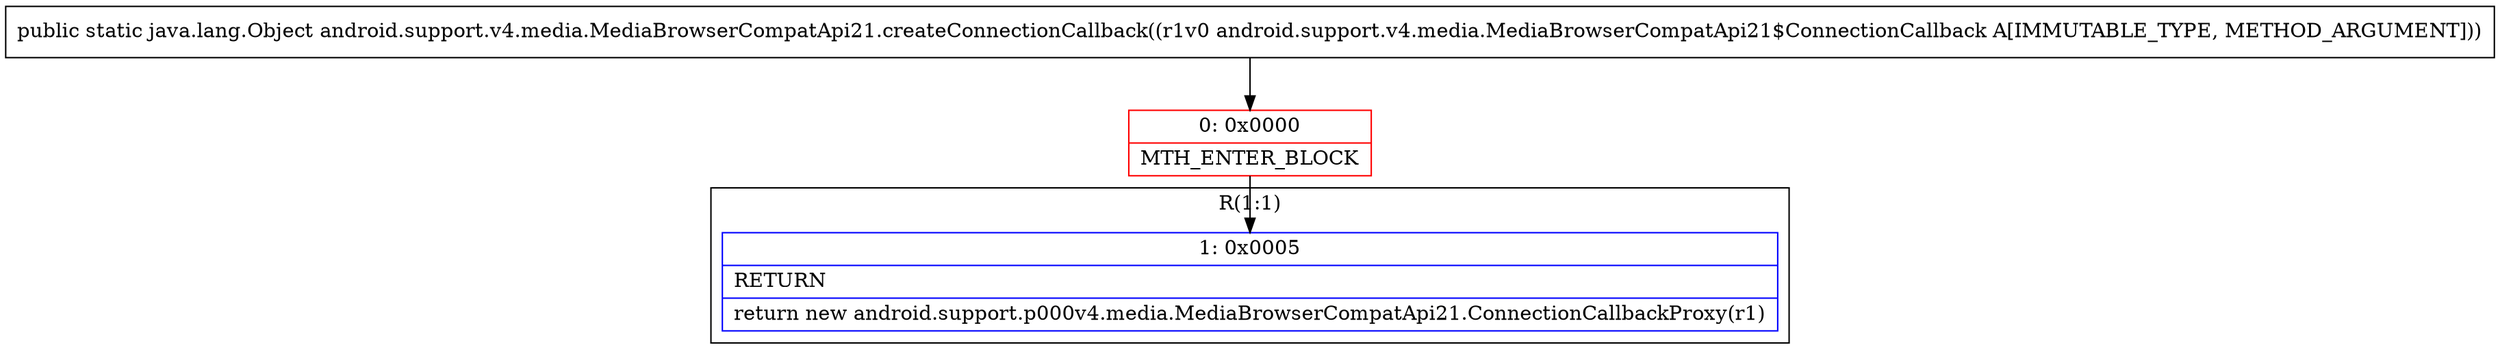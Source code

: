 digraph "CFG forandroid.support.v4.media.MediaBrowserCompatApi21.createConnectionCallback(Landroid\/support\/v4\/media\/MediaBrowserCompatApi21$ConnectionCallback;)Ljava\/lang\/Object;" {
subgraph cluster_Region_1911734558 {
label = "R(1:1)";
node [shape=record,color=blue];
Node_1 [shape=record,label="{1\:\ 0x0005|RETURN\l|return new android.support.p000v4.media.MediaBrowserCompatApi21.ConnectionCallbackProxy(r1)\l}"];
}
Node_0 [shape=record,color=red,label="{0\:\ 0x0000|MTH_ENTER_BLOCK\l}"];
MethodNode[shape=record,label="{public static java.lang.Object android.support.v4.media.MediaBrowserCompatApi21.createConnectionCallback((r1v0 android.support.v4.media.MediaBrowserCompatApi21$ConnectionCallback A[IMMUTABLE_TYPE, METHOD_ARGUMENT])) }"];
MethodNode -> Node_0;
Node_0 -> Node_1;
}


